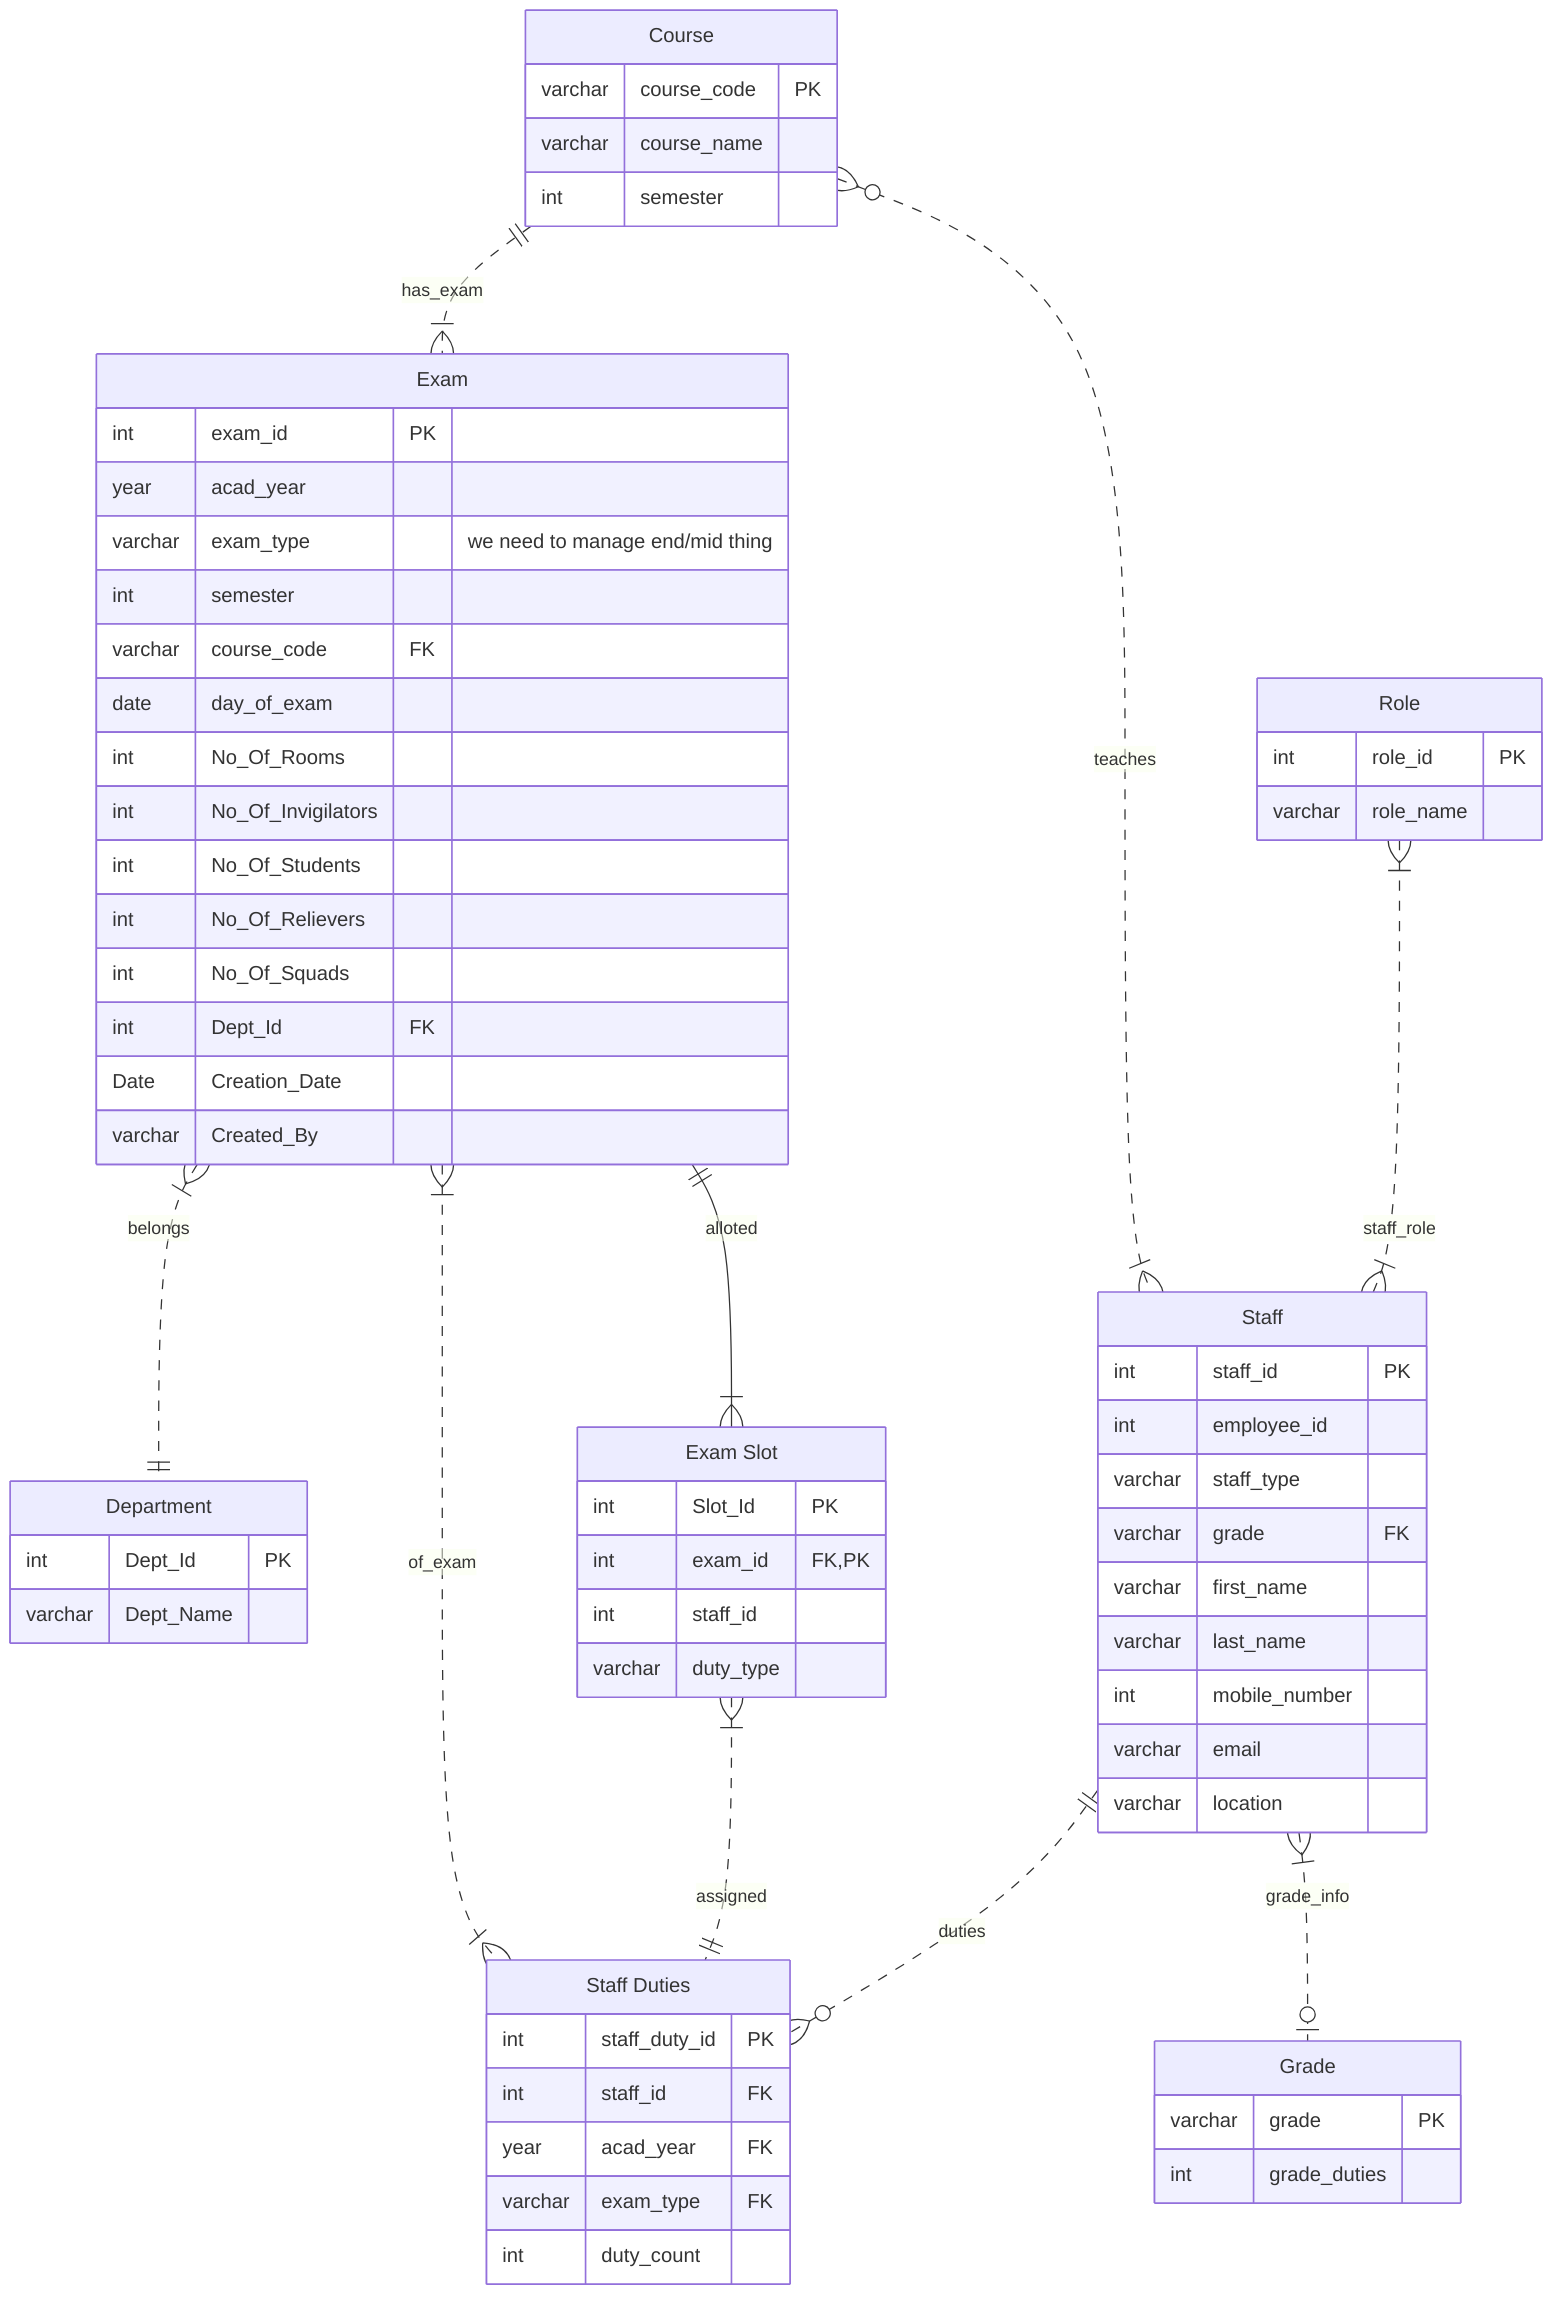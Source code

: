 erDiagram
   e["Exam"] {
    int exam_id PK 
    year acad_year
    varchar exam_type "we need to manage end/mid thing"
    int semester
    varchar course_code FK 
    date day_of_exam
    int No_Of_Rooms
    int No_Of_Invigilators
    int No_Of_Students
    int No_Of_Relievers
    int No_Of_Squads
    int Dept_Id FK
    Date Creation_Date
    varchar Created_By
    }

    d["Department"] {
        int Dept_Id PK
        varchar Dept_Name
    }


    c["Course"] {
        varchar course_code PK
        varchar course_name
        int semester
    }

    es["Exam Slot"] {
        int Slot_Id PK
        int exam_id FK,PK
        int staff_id
        varchar duty_type 
    }

    s["Staff"] {
        int staff_id PK
        int employee_id 
        varchar staff_type 
        varchar grade FK
        varchar first_name
        varchar last_name
        int mobile_number
        varchar email
        varchar location
    }

    sd["Staff Duties"] {
        int staff_duty_id PK
        int staff_id FK
        year acad_year FK
        varchar exam_type FK
        int duty_count
    }

    r["Role"] {
        int role_id PK
        varchar role_name
    }

    g["Grade"] {
        varchar grade PK 
        int grade_duties
    }

    e ||--|{ es : alloted
    e }|..|| d : belongs
    c ||..|{ e : has_exam
    e }|..|{ sd : of_exam 
    es }|..|| sd : assigned
    s ||..o{ sd : duties
    c }o..|{ s : teaches
    s }|..o| g : grade_info
    r }|..|{ s : staff_role
